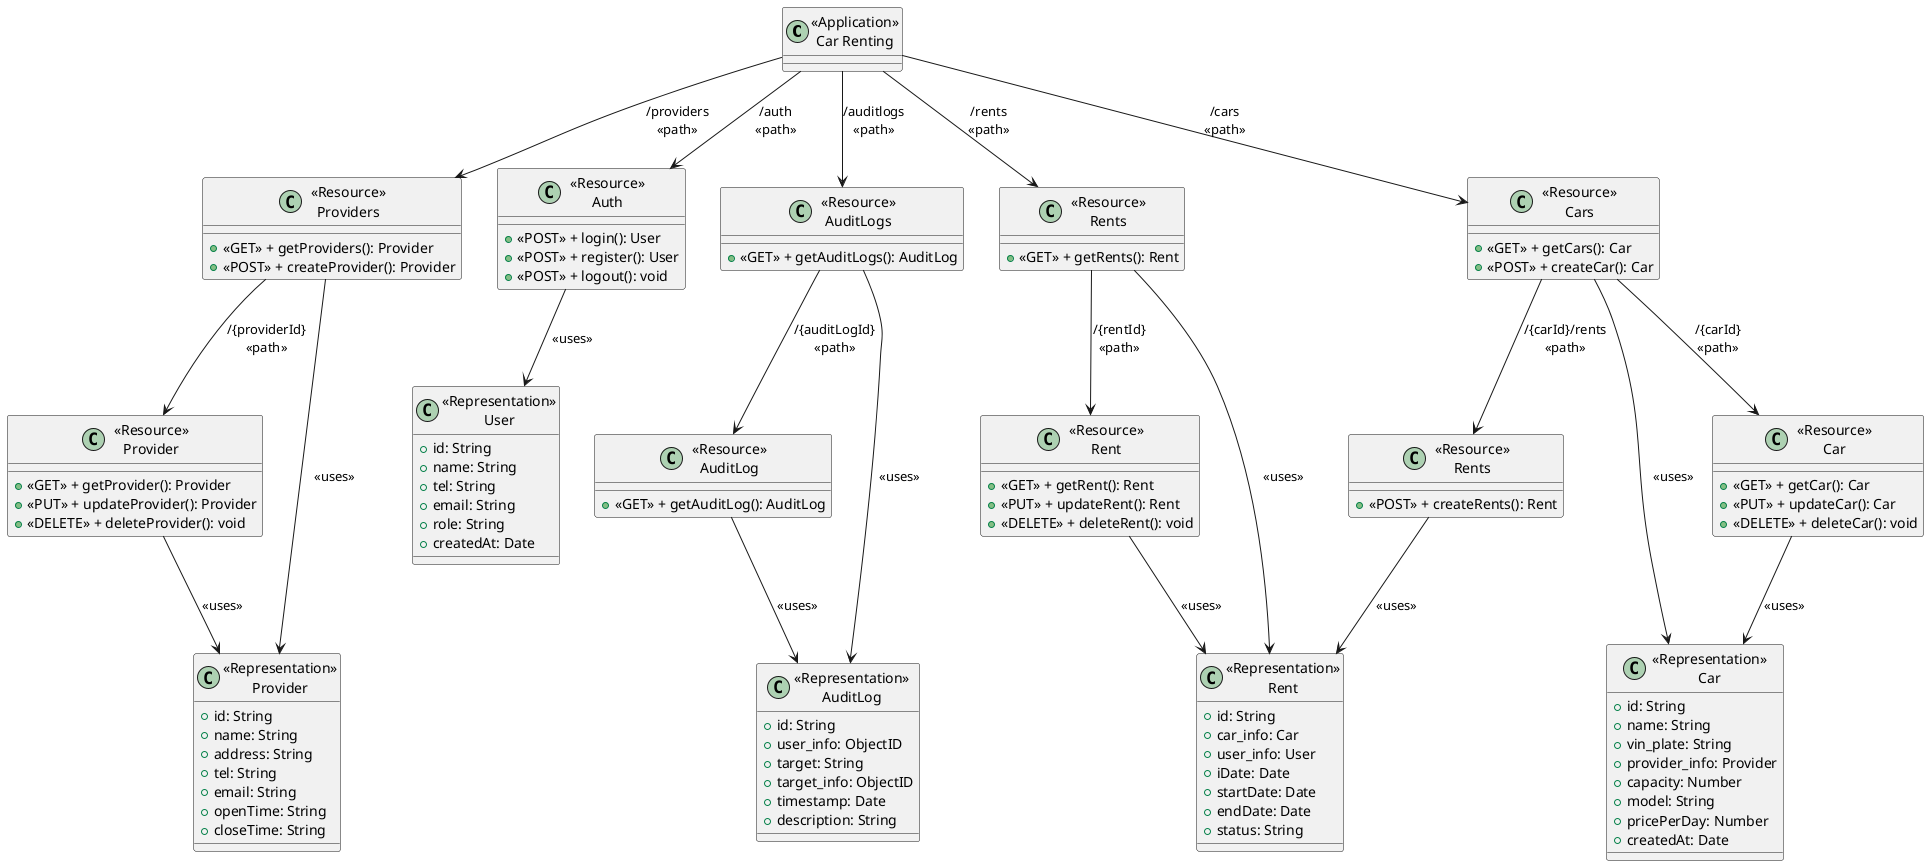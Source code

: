 @startuml

class Server as "<<Application>>\nCar Renting" {
}

class Providers as "<<Resource>>\nProviders" {
    + <<GET>> + getProviders(): Provider
    + <<POST>> + createProvider(): Provider
}
class Provider as "<<Resource>>\nProvider"{
    + <<GET>> + getProvider(): Provider
    + <<PUT>> + updateProvider(): Provider
    + <<DELETE>> + deleteProvider(): void
}
class ProviderRepresentation as "<<Representation>>\nProvider" {
    + id: String
    + name: String
    + address: String
    + tel: String
    + email: String
    + openTime: String
    + closeTime: String
}

Server --> Providers : /providers\n<<path>>
Providers --> Provider : /{providerId}\n<<path>>
Providers --> ProviderRepresentation : <<uses>>
Provider --> ProviderRepresentation : <<uses>>

class Auth as "<<Resource>>\nAuth" {
    + <<POST>> + login(): User
    + <<POST>> + register(): User
    + <<POST>> + logout(): void
}


class UserRepresentation as "<<Representation>>\nUser" {
    + id: String
    + name: String
    + tel: String
    + email: String
    + role: String
    + createdAt: Date
}

Server --> Auth : /auth\n<<path>>
Auth --> UserRepresentation : <<uses>>


class AuditLogs as "<<Resource>>\nAuditLogs" {
    + <<GET>> + getAuditLogs(): AuditLog
}
class AuditLog as "<<Resource>>\nAuditLog" {
    + <<GET>> + getAuditLog(): AuditLog
}
class AuditLogRepresentation as "<<Representation>>\nAuditLog" {
    + id: String
    + user_info: ObjectID
    + target: String
    + target_info: ObjectID
    + timestamp: Date
    + description: String
}

Server --> AuditLogs : /auditlogs\n<<path>>
AuditLogs --> AuditLog : /{auditLogId}\n<<path>>
AuditLogs --> AuditLogRepresentation : <<uses>>
AuditLog --> AuditLogRepresentation : <<uses>>

class Rents as "<<Resource>>\nRents" {
    + <<GET>> + getRents(): Rent
}
class Rent as "<<Resource>>\nRent" {
    + <<GET>> + getRent(): Rent
    + <<PUT>> + updateRent(): Rent
    + <<DELETE>> + deleteRent(): void
}
class RentRepresentation as "<<Representation>>\nRent" {
    + id: String
    + car_info: Car
    + user_info: User
    + iDate: Date
    + startDate: Date
    + endDate: Date
    + status: String
}

Server --> Rents : /rents\n<<path>>
Rents --> Rent : /{rentId}\n<<path>>
Rents --> RentRepresentation : <<uses>>
Rent --> RentRepresentation : <<uses>>

class Cars as "<<Resource>>\nCars" {
    + <<GET>> + getCars(): Car
    + <<POST>> + createCar(): Car
}
class Car as "<<Resource>>\nCar" {
    + <<GET>> + getCar(): Car
    + <<PUT>> + updateCar(): Car
    + <<DELETE>> + deleteCar(): void
}
class CreateRent as "<<Resource>>\nRents" {
    + <<POST>> + createRents(): Rent
}

class CarRepresentation as "<<Representation>>\nCar" {
    + id: String
    + name: String
    + vin_plate: String
    + provider_info: Provider
    + capacity: Number
    + model: String
    + pricePerDay: Number
    + createdAt: Date
}

Server --> Cars : /cars\n<<path>>
Cars --> Car : /{carId}\n<<path>>
Cars --> CreateRent : /{carId}/rents\n<<path>>
CreateRent --> RentRepresentation : <<uses>>
Cars --> CarRepresentation : <<uses>>
Car --> CarRepresentation : <<uses>>

@enduml
